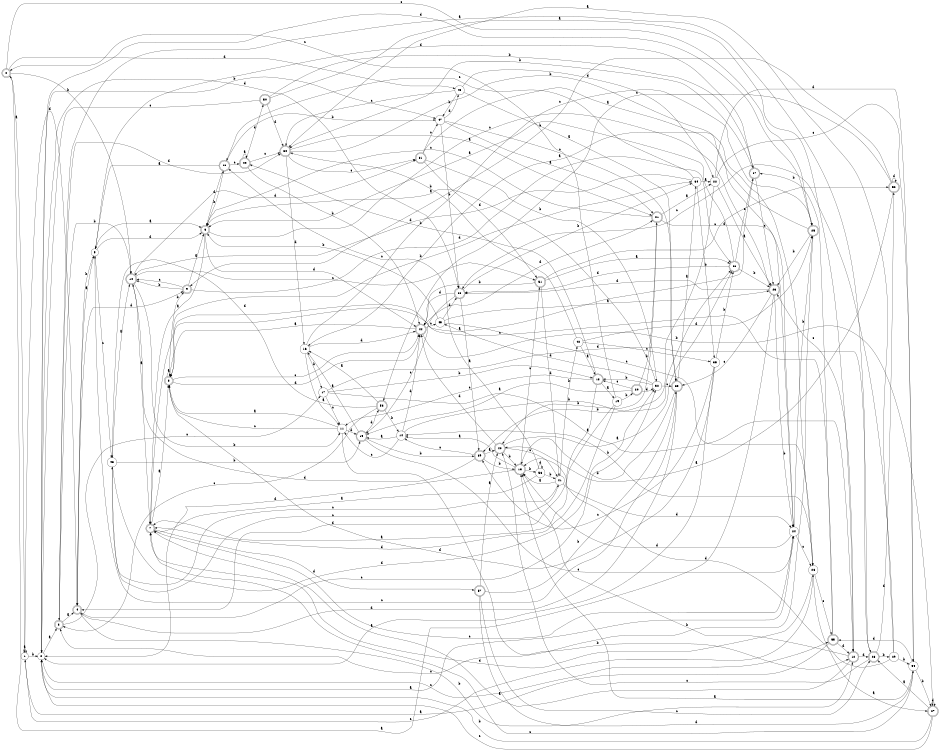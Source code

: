 digraph n47_10 {
__start0 [label="" shape="none"];

rankdir=LR;
size="8,5";

s0 [style="rounded,filled", color="black", fillcolor="white" shape="doublecircle", label="0"];
s1 [style="filled", color="black", fillcolor="white" shape="circle", label="1"];
s2 [style="filled", color="black", fillcolor="white" shape="circle", label="2"];
s3 [style="rounded,filled", color="black", fillcolor="white" shape="doublecircle", label="3"];
s4 [style="rounded,filled", color="black", fillcolor="white" shape="doublecircle", label="4"];
s5 [style="filled", color="black", fillcolor="white" shape="circle", label="5"];
s6 [style="rounded,filled", color="black", fillcolor="white" shape="doublecircle", label="6"];
s7 [style="rounded,filled", color="black", fillcolor="white" shape="doublecircle", label="7"];
s8 [style="rounded,filled", color="black", fillcolor="white" shape="doublecircle", label="8"];
s9 [style="rounded,filled", color="black", fillcolor="white" shape="doublecircle", label="9"];
s10 [style="rounded,filled", color="black", fillcolor="white" shape="doublecircle", label="10"];
s11 [style="filled", color="black", fillcolor="white" shape="circle", label="11"];
s12 [style="rounded,filled", color="black", fillcolor="white" shape="doublecircle", label="12"];
s13 [style="rounded,filled", color="black", fillcolor="white" shape="doublecircle", label="13"];
s14 [style="filled", color="black", fillcolor="white" shape="circle", label="14"];
s15 [style="rounded,filled", color="black", fillcolor="white" shape="doublecircle", label="15"];
s16 [style="filled", color="black", fillcolor="white" shape="circle", label="16"];
s17 [style="filled", color="black", fillcolor="white" shape="circle", label="17"];
s18 [style="rounded,filled", color="black", fillcolor="white" shape="doublecircle", label="18"];
s19 [style="filled", color="black", fillcolor="white" shape="circle", label="19"];
s20 [style="rounded,filled", color="black", fillcolor="white" shape="doublecircle", label="20"];
s21 [style="rounded,filled", color="black", fillcolor="white" shape="doublecircle", label="21"];
s22 [style="filled", color="black", fillcolor="white" shape="circle", label="22"];
s23 [style="rounded,filled", color="black", fillcolor="white" shape="doublecircle", label="23"];
s24 [style="filled", color="black", fillcolor="white" shape="circle", label="24"];
s25 [style="rounded,filled", color="black", fillcolor="white" shape="doublecircle", label="25"];
s26 [style="filled", color="black", fillcolor="white" shape="circle", label="26"];
s27 [style="rounded,filled", color="black", fillcolor="white" shape="doublecircle", label="27"];
s28 [style="rounded,filled", color="black", fillcolor="white" shape="doublecircle", label="28"];
s29 [style="filled", color="black", fillcolor="white" shape="circle", label="29"];
s30 [style="rounded,filled", color="black", fillcolor="white" shape="doublecircle", label="30"];
s31 [style="rounded,filled", color="black", fillcolor="white" shape="doublecircle", label="31"];
s32 [style="filled", color="black", fillcolor="white" shape="circle", label="32"];
s33 [style="rounded,filled", color="black", fillcolor="white" shape="doublecircle", label="33"];
s34 [style="filled", color="black", fillcolor="white" shape="circle", label="34"];
s35 [style="filled", color="black", fillcolor="white" shape="circle", label="35"];
s36 [style="rounded,filled", color="black", fillcolor="white" shape="doublecircle", label="36"];
s37 [style="rounded,filled", color="black", fillcolor="white" shape="doublecircle", label="37"];
s38 [style="rounded,filled", color="black", fillcolor="white" shape="doublecircle", label="38"];
s39 [style="rounded,filled", color="black", fillcolor="white" shape="doublecircle", label="39"];
s40 [style="rounded,filled", color="black", fillcolor="white" shape="doublecircle", label="40"];
s41 [style="filled", color="black", fillcolor="white" shape="circle", label="41"];
s42 [style="filled", color="black", fillcolor="white" shape="circle", label="42"];
s43 [style="filled", color="black", fillcolor="white" shape="circle", label="43"];
s44 [style="rounded,filled", color="black", fillcolor="white" shape="doublecircle", label="44"];
s45 [style="filled", color="black", fillcolor="white" shape="circle", label="45"];
s46 [style="rounded,filled", color="black", fillcolor="white" shape="doublecircle", label="46"];
s47 [style="filled", color="black", fillcolor="white" shape="circle", label="47"];
s48 [style="filled", color="black", fillcolor="white" shape="circle", label="48"];
s49 [style="rounded,filled", color="black", fillcolor="white" shape="doublecircle", label="49"];
s50 [style="rounded,filled", color="black", fillcolor="white" shape="doublecircle", label="50"];
s51 [style="rounded,filled", color="black", fillcolor="white" shape="doublecircle", label="51"];
s52 [style="rounded,filled", color="black", fillcolor="white" shape="doublecircle", label="52"];
s53 [style="rounded,filled", color="black", fillcolor="white" shape="doublecircle", label="53"];
s54 [style="filled", color="black", fillcolor="white" shape="circle", label="54"];
s55 [style="rounded,filled", color="black", fillcolor="white" shape="doublecircle", label="55"];
s56 [style="filled", color="black", fillcolor="white" shape="circle", label="56"];
s57 [style="rounded,filled", color="black", fillcolor="white" shape="doublecircle", label="57"];
s0 -> s1 [label="a"];
s0 -> s10 [label="b"];
s0 -> s25 [label="c"];
s0 -> s48 [label="d"];
s1 -> s1 [label="a"];
s1 -> s2 [label="b"];
s1 -> s26 [label="c"];
s1 -> s4 [label="d"];
s2 -> s3 [label="a"];
s2 -> s47 [label="b"];
s2 -> s55 [label="c"];
s2 -> s38 [label="d"];
s3 -> s4 [label="a"];
s3 -> s10 [label="b"];
s3 -> s17 [label="c"];
s3 -> s30 [label="d"];
s4 -> s5 [label="a"];
s4 -> s12 [label="b"];
s4 -> s32 [label="c"];
s4 -> s9 [label="d"];
s5 -> s6 [label="a"];
s5 -> s4 [label="b"];
s5 -> s43 [label="c"];
s5 -> s6 [label="d"];
s6 -> s7 [label="a"];
s6 -> s46 [label="b"];
s6 -> s23 [label="c"];
s6 -> s44 [label="d"];
s7 -> s8 [label="a"];
s7 -> s34 [label="b"];
s7 -> s24 [label="c"];
s7 -> s57 [label="d"];
s8 -> s8 [label="a"];
s8 -> s9 [label="b"];
s8 -> s44 [label="c"];
s8 -> s44 [label="d"];
s9 -> s6 [label="a"];
s9 -> s10 [label="b"];
s9 -> s10 [label="c"];
s9 -> s36 [label="d"];
s10 -> s7 [label="a"];
s10 -> s11 [label="b"];
s10 -> s51 [label="c"];
s10 -> s31 [label="d"];
s11 -> s8 [label="a"];
s11 -> s12 [label="b"];
s11 -> s8 [label="c"];
s11 -> s15 [label="d"];
s12 -> s7 [label="a"];
s12 -> s13 [label="b"];
s12 -> s23 [label="c"];
s12 -> s28 [label="d"];
s13 -> s14 [label="a"];
s13 -> s56 [label="b"];
s13 -> s51 [label="c"];
s13 -> s2 [label="d"];
s14 -> s15 [label="a"];
s14 -> s36 [label="b"];
s14 -> s11 [label="c"];
s14 -> s44 [label="d"];
s15 -> s16 [label="a"];
s15 -> s39 [label="b"];
s15 -> s24 [label="c"];
s15 -> s53 [label="d"];
s16 -> s11 [label="a"];
s16 -> s17 [label="b"];
s16 -> s25 [label="c"];
s16 -> s44 [label="d"];
s17 -> s12 [label="a"];
s17 -> s18 [label="b"];
s17 -> s11 [label="c"];
s17 -> s28 [label="d"];
s18 -> s19 [label="a"];
s18 -> s49 [label="b"];
s18 -> s11 [label="c"];
s18 -> s4 [label="d"];
s19 -> s7 [label="a"];
s19 -> s20 [label="b"];
s19 -> s0 [label="c"];
s19 -> s7 [label="d"];
s20 -> s15 [label="a"];
s20 -> s21 [label="b"];
s20 -> s18 [label="c"];
s20 -> s32 [label="d"];
s21 -> s22 [label="a"];
s21 -> s40 [label="b"];
s21 -> s6 [label="c"];
s21 -> s24 [label="d"];
s22 -> s23 [label="a"];
s22 -> s39 [label="b"];
s22 -> s54 [label="c"];
s22 -> s54 [label="d"];
s23 -> s0 [label="a"];
s23 -> s24 [label="b"];
s23 -> s33 [label="c"];
s23 -> s38 [label="d"];
s24 -> s2 [label="a"];
s24 -> s25 [label="b"];
s24 -> s26 [label="c"];
s24 -> s13 [label="d"];
s25 -> s16 [label="a"];
s25 -> s23 [label="b"];
s25 -> s3 [label="c"];
s25 -> s2 [label="d"];
s26 -> s27 [label="a"];
s26 -> s14 [label="b"];
s26 -> s55 [label="c"];
s26 -> s7 [label="d"];
s27 -> s28 [label="a"];
s27 -> s2 [label="b"];
s27 -> s2 [label="c"];
s27 -> s27 [label="d"];
s28 -> s3 [label="a"];
s28 -> s29 [label="b"];
s28 -> s40 [label="c"];
s28 -> s52 [label="d"];
s29 -> s30 [label="a"];
s29 -> s54 [label="b"];
s29 -> s38 [label="c"];
s29 -> s13 [label="d"];
s30 -> s21 [label="a"];
s30 -> s26 [label="b"];
s30 -> s31 [label="c"];
s30 -> s16 [label="d"];
s31 -> s24 [label="a"];
s31 -> s32 [label="b"];
s31 -> s47 [label="c"];
s31 -> s51 [label="d"];
s32 -> s6 [label="a"];
s32 -> s18 [label="b"];
s32 -> s33 [label="c"];
s32 -> s45 [label="d"];
s33 -> s34 [label="a"];
s33 -> s13 [label="b"];
s33 -> s5 [label="c"];
s33 -> s4 [label="d"];
s34 -> s22 [label="a"];
s34 -> s35 [label="b"];
s34 -> s46 [label="c"];
s34 -> s10 [label="d"];
s35 -> s2 [label="a"];
s35 -> s36 [label="b"];
s35 -> s39 [label="c"];
s35 -> s8 [label="d"];
s36 -> s6 [label="a"];
s36 -> s23 [label="b"];
s36 -> s37 [label="c"];
s36 -> s38 [label="d"];
s37 -> s8 [label="a"];
s37 -> s30 [label="b"];
s37 -> s23 [label="c"];
s37 -> s5 [label="d"];
s38 -> s39 [label="a"];
s38 -> s34 [label="b"];
s38 -> s15 [label="c"];
s38 -> s44 [label="d"];
s39 -> s40 [label="a"];
s39 -> s13 [label="b"];
s39 -> s14 [label="c"];
s39 -> s10 [label="d"];
s40 -> s36 [label="a"];
s40 -> s13 [label="b"];
s40 -> s41 [label="c"];
s40 -> s44 [label="d"];
s41 -> s13 [label="a"];
s41 -> s42 [label="b"];
s41 -> s43 [label="c"];
s41 -> s24 [label="d"];
s42 -> s18 [label="a"];
s42 -> s30 [label="b"];
s42 -> s35 [label="c"];
s42 -> s25 [label="d"];
s43 -> s10 [label="a"];
s43 -> s15 [label="b"];
s43 -> s41 [label="c"];
s43 -> s32 [label="d"];
s44 -> s8 [label="a"];
s44 -> s27 [label="b"];
s44 -> s45 [label="c"];
s44 -> s21 [label="d"];
s45 -> s23 [label="a"];
s45 -> s6 [label="b"];
s45 -> s26 [label="c"];
s45 -> s38 [label="d"];
s46 -> s5 [label="a"];
s46 -> s47 [label="b"];
s46 -> s49 [label="c"];
s46 -> s6 [label="d"];
s47 -> s21 [label="a"];
s47 -> s38 [label="b"];
s47 -> s33 [label="c"];
s47 -> s48 [label="d"];
s48 -> s33 [label="a"];
s48 -> s47 [label="b"];
s48 -> s30 [label="c"];
s48 -> s22 [label="d"];
s49 -> s49 [label="a"];
s49 -> s44 [label="b"];
s49 -> s30 [label="c"];
s49 -> s50 [label="d"];
s50 -> s12 [label="a"];
s50 -> s37 [label="b"];
s50 -> s2 [label="c"];
s50 -> s30 [label="d"];
s51 -> s36 [label="a"];
s51 -> s44 [label="b"];
s51 -> s52 [label="c"];
s51 -> s41 [label="d"];
s52 -> s40 [label="a"];
s52 -> s9 [label="b"];
s52 -> s53 [label="c"];
s52 -> s52 [label="d"];
s53 -> s16 [label="a"];
s53 -> s14 [label="b"];
s53 -> s3 [label="c"];
s53 -> s43 [label="d"];
s54 -> s13 [label="a"];
s54 -> s27 [label="b"];
s54 -> s7 [label="c"];
s54 -> s55 [label="d"];
s55 -> s1 [label="a"];
s55 -> s37 [label="b"];
s55 -> s8 [label="c"];
s55 -> s12 [label="d"];
s56 -> s7 [label="a"];
s56 -> s41 [label="b"];
s56 -> s46 [label="c"];
s56 -> s56 [label="d"];
s57 -> s40 [label="a"];
s57 -> s33 [label="b"];
s57 -> s28 [label="c"];
s57 -> s54 [label="d"];

}